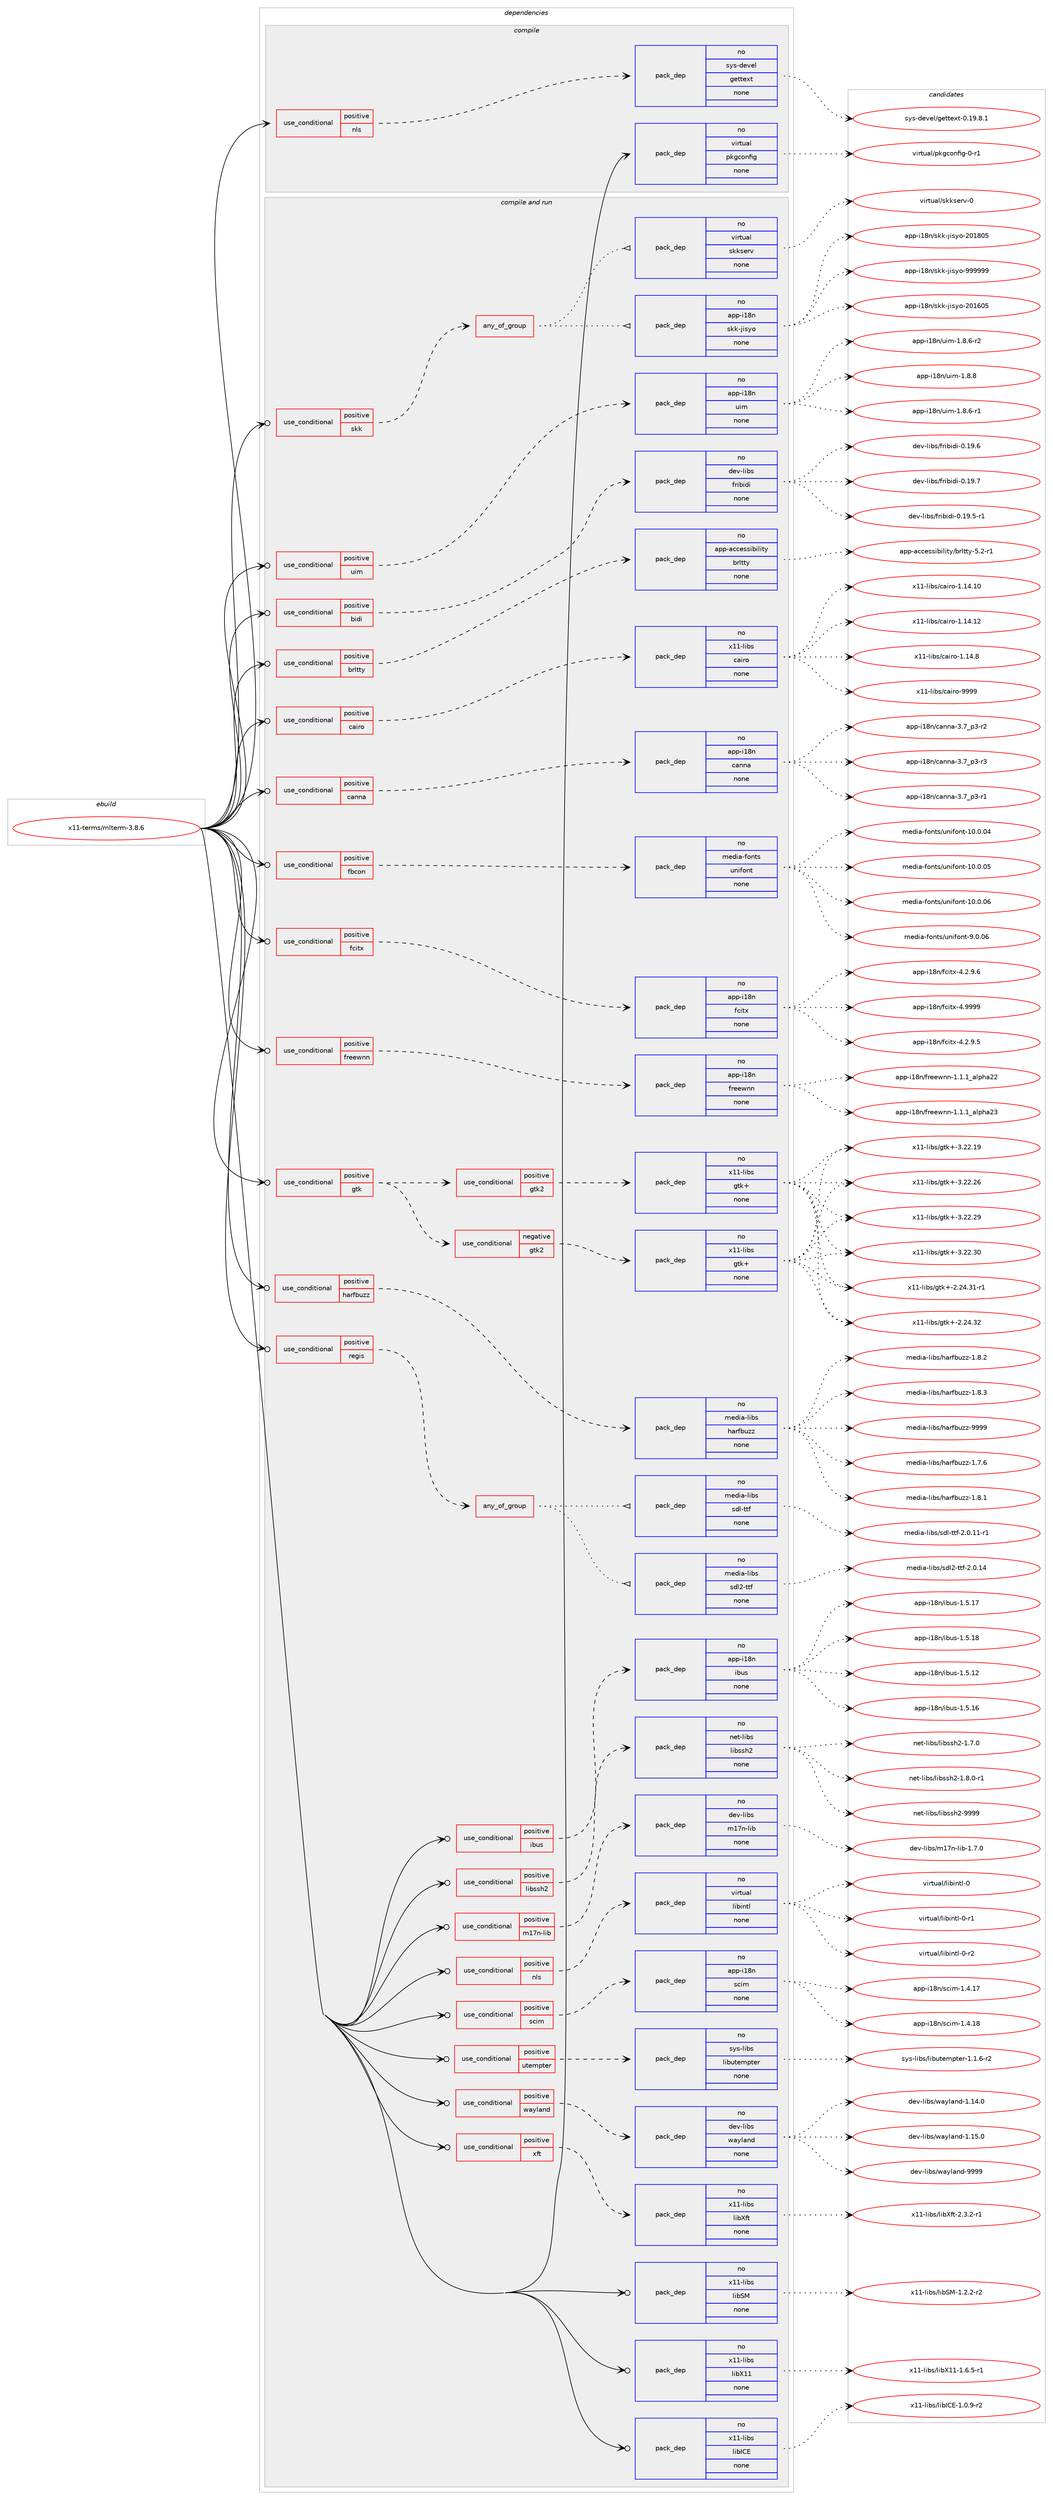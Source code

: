 digraph prolog {

# *************
# Graph options
# *************

newrank=true;
concentrate=true;
compound=true;
graph [rankdir=LR,fontname=Helvetica,fontsize=10,ranksep=1.5];#, ranksep=2.5, nodesep=0.2];
edge  [arrowhead=vee];
node  [fontname=Helvetica,fontsize=10];

# **********
# The ebuild
# **********

subgraph cluster_leftcol {
color=gray;
rank=same;
label=<<i>ebuild</i>>;
id [label="x11-terms/mlterm-3.8.6", color=red, width=4, href="../x11-terms/mlterm-3.8.6.svg"];
}

# ****************
# The dependencies
# ****************

subgraph cluster_midcol {
color=gray;
label=<<i>dependencies</i>>;
subgraph cluster_compile {
fillcolor="#eeeeee";
style=filled;
label=<<i>compile</i>>;
subgraph cond1542 {
dependency8072 [label=<<TABLE BORDER="0" CELLBORDER="1" CELLSPACING="0" CELLPADDING="4"><TR><TD ROWSPAN="3" CELLPADDING="10">use_conditional</TD></TR><TR><TD>positive</TD></TR><TR><TD>nls</TD></TR></TABLE>>, shape=none, color=red];
subgraph pack6287 {
dependency8073 [label=<<TABLE BORDER="0" CELLBORDER="1" CELLSPACING="0" CELLPADDING="4" WIDTH="220"><TR><TD ROWSPAN="6" CELLPADDING="30">pack_dep</TD></TR><TR><TD WIDTH="110">no</TD></TR><TR><TD>sys-devel</TD></TR><TR><TD>gettext</TD></TR><TR><TD>none</TD></TR><TR><TD></TD></TR></TABLE>>, shape=none, color=blue];
}
dependency8072:e -> dependency8073:w [weight=20,style="dashed",arrowhead="vee"];
}
id:e -> dependency8072:w [weight=20,style="solid",arrowhead="vee"];
subgraph pack6288 {
dependency8074 [label=<<TABLE BORDER="0" CELLBORDER="1" CELLSPACING="0" CELLPADDING="4" WIDTH="220"><TR><TD ROWSPAN="6" CELLPADDING="30">pack_dep</TD></TR><TR><TD WIDTH="110">no</TD></TR><TR><TD>virtual</TD></TR><TR><TD>pkgconfig</TD></TR><TR><TD>none</TD></TR><TR><TD></TD></TR></TABLE>>, shape=none, color=blue];
}
id:e -> dependency8074:w [weight=20,style="solid",arrowhead="vee"];
}
subgraph cluster_compileandrun {
fillcolor="#eeeeee";
style=filled;
label=<<i>compile and run</i>>;
subgraph cond1543 {
dependency8075 [label=<<TABLE BORDER="0" CELLBORDER="1" CELLSPACING="0" CELLPADDING="4"><TR><TD ROWSPAN="3" CELLPADDING="10">use_conditional</TD></TR><TR><TD>positive</TD></TR><TR><TD>bidi</TD></TR></TABLE>>, shape=none, color=red];
subgraph pack6289 {
dependency8076 [label=<<TABLE BORDER="0" CELLBORDER="1" CELLSPACING="0" CELLPADDING="4" WIDTH="220"><TR><TD ROWSPAN="6" CELLPADDING="30">pack_dep</TD></TR><TR><TD WIDTH="110">no</TD></TR><TR><TD>dev-libs</TD></TR><TR><TD>fribidi</TD></TR><TR><TD>none</TD></TR><TR><TD></TD></TR></TABLE>>, shape=none, color=blue];
}
dependency8075:e -> dependency8076:w [weight=20,style="dashed",arrowhead="vee"];
}
id:e -> dependency8075:w [weight=20,style="solid",arrowhead="odotvee"];
subgraph cond1544 {
dependency8077 [label=<<TABLE BORDER="0" CELLBORDER="1" CELLSPACING="0" CELLPADDING="4"><TR><TD ROWSPAN="3" CELLPADDING="10">use_conditional</TD></TR><TR><TD>positive</TD></TR><TR><TD>brltty</TD></TR></TABLE>>, shape=none, color=red];
subgraph pack6290 {
dependency8078 [label=<<TABLE BORDER="0" CELLBORDER="1" CELLSPACING="0" CELLPADDING="4" WIDTH="220"><TR><TD ROWSPAN="6" CELLPADDING="30">pack_dep</TD></TR><TR><TD WIDTH="110">no</TD></TR><TR><TD>app-accessibility</TD></TR><TR><TD>brltty</TD></TR><TR><TD>none</TD></TR><TR><TD></TD></TR></TABLE>>, shape=none, color=blue];
}
dependency8077:e -> dependency8078:w [weight=20,style="dashed",arrowhead="vee"];
}
id:e -> dependency8077:w [weight=20,style="solid",arrowhead="odotvee"];
subgraph cond1545 {
dependency8079 [label=<<TABLE BORDER="0" CELLBORDER="1" CELLSPACING="0" CELLPADDING="4"><TR><TD ROWSPAN="3" CELLPADDING="10">use_conditional</TD></TR><TR><TD>positive</TD></TR><TR><TD>cairo</TD></TR></TABLE>>, shape=none, color=red];
subgraph pack6291 {
dependency8080 [label=<<TABLE BORDER="0" CELLBORDER="1" CELLSPACING="0" CELLPADDING="4" WIDTH="220"><TR><TD ROWSPAN="6" CELLPADDING="30">pack_dep</TD></TR><TR><TD WIDTH="110">no</TD></TR><TR><TD>x11-libs</TD></TR><TR><TD>cairo</TD></TR><TR><TD>none</TD></TR><TR><TD></TD></TR></TABLE>>, shape=none, color=blue];
}
dependency8079:e -> dependency8080:w [weight=20,style="dashed",arrowhead="vee"];
}
id:e -> dependency8079:w [weight=20,style="solid",arrowhead="odotvee"];
subgraph cond1546 {
dependency8081 [label=<<TABLE BORDER="0" CELLBORDER="1" CELLSPACING="0" CELLPADDING="4"><TR><TD ROWSPAN="3" CELLPADDING="10">use_conditional</TD></TR><TR><TD>positive</TD></TR><TR><TD>canna</TD></TR></TABLE>>, shape=none, color=red];
subgraph pack6292 {
dependency8082 [label=<<TABLE BORDER="0" CELLBORDER="1" CELLSPACING="0" CELLPADDING="4" WIDTH="220"><TR><TD ROWSPAN="6" CELLPADDING="30">pack_dep</TD></TR><TR><TD WIDTH="110">no</TD></TR><TR><TD>app-i18n</TD></TR><TR><TD>canna</TD></TR><TR><TD>none</TD></TR><TR><TD></TD></TR></TABLE>>, shape=none, color=blue];
}
dependency8081:e -> dependency8082:w [weight=20,style="dashed",arrowhead="vee"];
}
id:e -> dependency8081:w [weight=20,style="solid",arrowhead="odotvee"];
subgraph cond1547 {
dependency8083 [label=<<TABLE BORDER="0" CELLBORDER="1" CELLSPACING="0" CELLPADDING="4"><TR><TD ROWSPAN="3" CELLPADDING="10">use_conditional</TD></TR><TR><TD>positive</TD></TR><TR><TD>fbcon</TD></TR></TABLE>>, shape=none, color=red];
subgraph pack6293 {
dependency8084 [label=<<TABLE BORDER="0" CELLBORDER="1" CELLSPACING="0" CELLPADDING="4" WIDTH="220"><TR><TD ROWSPAN="6" CELLPADDING="30">pack_dep</TD></TR><TR><TD WIDTH="110">no</TD></TR><TR><TD>media-fonts</TD></TR><TR><TD>unifont</TD></TR><TR><TD>none</TD></TR><TR><TD></TD></TR></TABLE>>, shape=none, color=blue];
}
dependency8083:e -> dependency8084:w [weight=20,style="dashed",arrowhead="vee"];
}
id:e -> dependency8083:w [weight=20,style="solid",arrowhead="odotvee"];
subgraph cond1548 {
dependency8085 [label=<<TABLE BORDER="0" CELLBORDER="1" CELLSPACING="0" CELLPADDING="4"><TR><TD ROWSPAN="3" CELLPADDING="10">use_conditional</TD></TR><TR><TD>positive</TD></TR><TR><TD>fcitx</TD></TR></TABLE>>, shape=none, color=red];
subgraph pack6294 {
dependency8086 [label=<<TABLE BORDER="0" CELLBORDER="1" CELLSPACING="0" CELLPADDING="4" WIDTH="220"><TR><TD ROWSPAN="6" CELLPADDING="30">pack_dep</TD></TR><TR><TD WIDTH="110">no</TD></TR><TR><TD>app-i18n</TD></TR><TR><TD>fcitx</TD></TR><TR><TD>none</TD></TR><TR><TD></TD></TR></TABLE>>, shape=none, color=blue];
}
dependency8085:e -> dependency8086:w [weight=20,style="dashed",arrowhead="vee"];
}
id:e -> dependency8085:w [weight=20,style="solid",arrowhead="odotvee"];
subgraph cond1549 {
dependency8087 [label=<<TABLE BORDER="0" CELLBORDER="1" CELLSPACING="0" CELLPADDING="4"><TR><TD ROWSPAN="3" CELLPADDING="10">use_conditional</TD></TR><TR><TD>positive</TD></TR><TR><TD>freewnn</TD></TR></TABLE>>, shape=none, color=red];
subgraph pack6295 {
dependency8088 [label=<<TABLE BORDER="0" CELLBORDER="1" CELLSPACING="0" CELLPADDING="4" WIDTH="220"><TR><TD ROWSPAN="6" CELLPADDING="30">pack_dep</TD></TR><TR><TD WIDTH="110">no</TD></TR><TR><TD>app-i18n</TD></TR><TR><TD>freewnn</TD></TR><TR><TD>none</TD></TR><TR><TD></TD></TR></TABLE>>, shape=none, color=blue];
}
dependency8087:e -> dependency8088:w [weight=20,style="dashed",arrowhead="vee"];
}
id:e -> dependency8087:w [weight=20,style="solid",arrowhead="odotvee"];
subgraph cond1550 {
dependency8089 [label=<<TABLE BORDER="0" CELLBORDER="1" CELLSPACING="0" CELLPADDING="4"><TR><TD ROWSPAN="3" CELLPADDING="10">use_conditional</TD></TR><TR><TD>positive</TD></TR><TR><TD>gtk</TD></TR></TABLE>>, shape=none, color=red];
subgraph cond1551 {
dependency8090 [label=<<TABLE BORDER="0" CELLBORDER="1" CELLSPACING="0" CELLPADDING="4"><TR><TD ROWSPAN="3" CELLPADDING="10">use_conditional</TD></TR><TR><TD>positive</TD></TR><TR><TD>gtk2</TD></TR></TABLE>>, shape=none, color=red];
subgraph pack6296 {
dependency8091 [label=<<TABLE BORDER="0" CELLBORDER="1" CELLSPACING="0" CELLPADDING="4" WIDTH="220"><TR><TD ROWSPAN="6" CELLPADDING="30">pack_dep</TD></TR><TR><TD WIDTH="110">no</TD></TR><TR><TD>x11-libs</TD></TR><TR><TD>gtk+</TD></TR><TR><TD>none</TD></TR><TR><TD></TD></TR></TABLE>>, shape=none, color=blue];
}
dependency8090:e -> dependency8091:w [weight=20,style="dashed",arrowhead="vee"];
}
dependency8089:e -> dependency8090:w [weight=20,style="dashed",arrowhead="vee"];
subgraph cond1552 {
dependency8092 [label=<<TABLE BORDER="0" CELLBORDER="1" CELLSPACING="0" CELLPADDING="4"><TR><TD ROWSPAN="3" CELLPADDING="10">use_conditional</TD></TR><TR><TD>negative</TD></TR><TR><TD>gtk2</TD></TR></TABLE>>, shape=none, color=red];
subgraph pack6297 {
dependency8093 [label=<<TABLE BORDER="0" CELLBORDER="1" CELLSPACING="0" CELLPADDING="4" WIDTH="220"><TR><TD ROWSPAN="6" CELLPADDING="30">pack_dep</TD></TR><TR><TD WIDTH="110">no</TD></TR><TR><TD>x11-libs</TD></TR><TR><TD>gtk+</TD></TR><TR><TD>none</TD></TR><TR><TD></TD></TR></TABLE>>, shape=none, color=blue];
}
dependency8092:e -> dependency8093:w [weight=20,style="dashed",arrowhead="vee"];
}
dependency8089:e -> dependency8092:w [weight=20,style="dashed",arrowhead="vee"];
}
id:e -> dependency8089:w [weight=20,style="solid",arrowhead="odotvee"];
subgraph cond1553 {
dependency8094 [label=<<TABLE BORDER="0" CELLBORDER="1" CELLSPACING="0" CELLPADDING="4"><TR><TD ROWSPAN="3" CELLPADDING="10">use_conditional</TD></TR><TR><TD>positive</TD></TR><TR><TD>harfbuzz</TD></TR></TABLE>>, shape=none, color=red];
subgraph pack6298 {
dependency8095 [label=<<TABLE BORDER="0" CELLBORDER="1" CELLSPACING="0" CELLPADDING="4" WIDTH="220"><TR><TD ROWSPAN="6" CELLPADDING="30">pack_dep</TD></TR><TR><TD WIDTH="110">no</TD></TR><TR><TD>media-libs</TD></TR><TR><TD>harfbuzz</TD></TR><TR><TD>none</TD></TR><TR><TD></TD></TR></TABLE>>, shape=none, color=blue];
}
dependency8094:e -> dependency8095:w [weight=20,style="dashed",arrowhead="vee"];
}
id:e -> dependency8094:w [weight=20,style="solid",arrowhead="odotvee"];
subgraph cond1554 {
dependency8096 [label=<<TABLE BORDER="0" CELLBORDER="1" CELLSPACING="0" CELLPADDING="4"><TR><TD ROWSPAN="3" CELLPADDING="10">use_conditional</TD></TR><TR><TD>positive</TD></TR><TR><TD>ibus</TD></TR></TABLE>>, shape=none, color=red];
subgraph pack6299 {
dependency8097 [label=<<TABLE BORDER="0" CELLBORDER="1" CELLSPACING="0" CELLPADDING="4" WIDTH="220"><TR><TD ROWSPAN="6" CELLPADDING="30">pack_dep</TD></TR><TR><TD WIDTH="110">no</TD></TR><TR><TD>app-i18n</TD></TR><TR><TD>ibus</TD></TR><TR><TD>none</TD></TR><TR><TD></TD></TR></TABLE>>, shape=none, color=blue];
}
dependency8096:e -> dependency8097:w [weight=20,style="dashed",arrowhead="vee"];
}
id:e -> dependency8096:w [weight=20,style="solid",arrowhead="odotvee"];
subgraph cond1555 {
dependency8098 [label=<<TABLE BORDER="0" CELLBORDER="1" CELLSPACING="0" CELLPADDING="4"><TR><TD ROWSPAN="3" CELLPADDING="10">use_conditional</TD></TR><TR><TD>positive</TD></TR><TR><TD>libssh2</TD></TR></TABLE>>, shape=none, color=red];
subgraph pack6300 {
dependency8099 [label=<<TABLE BORDER="0" CELLBORDER="1" CELLSPACING="0" CELLPADDING="4" WIDTH="220"><TR><TD ROWSPAN="6" CELLPADDING="30">pack_dep</TD></TR><TR><TD WIDTH="110">no</TD></TR><TR><TD>net-libs</TD></TR><TR><TD>libssh2</TD></TR><TR><TD>none</TD></TR><TR><TD></TD></TR></TABLE>>, shape=none, color=blue];
}
dependency8098:e -> dependency8099:w [weight=20,style="dashed",arrowhead="vee"];
}
id:e -> dependency8098:w [weight=20,style="solid",arrowhead="odotvee"];
subgraph cond1556 {
dependency8100 [label=<<TABLE BORDER="0" CELLBORDER="1" CELLSPACING="0" CELLPADDING="4"><TR><TD ROWSPAN="3" CELLPADDING="10">use_conditional</TD></TR><TR><TD>positive</TD></TR><TR><TD>m17n-lib</TD></TR></TABLE>>, shape=none, color=red];
subgraph pack6301 {
dependency8101 [label=<<TABLE BORDER="0" CELLBORDER="1" CELLSPACING="0" CELLPADDING="4" WIDTH="220"><TR><TD ROWSPAN="6" CELLPADDING="30">pack_dep</TD></TR><TR><TD WIDTH="110">no</TD></TR><TR><TD>dev-libs</TD></TR><TR><TD>m17n-lib</TD></TR><TR><TD>none</TD></TR><TR><TD></TD></TR></TABLE>>, shape=none, color=blue];
}
dependency8100:e -> dependency8101:w [weight=20,style="dashed",arrowhead="vee"];
}
id:e -> dependency8100:w [weight=20,style="solid",arrowhead="odotvee"];
subgraph cond1557 {
dependency8102 [label=<<TABLE BORDER="0" CELLBORDER="1" CELLSPACING="0" CELLPADDING="4"><TR><TD ROWSPAN="3" CELLPADDING="10">use_conditional</TD></TR><TR><TD>positive</TD></TR><TR><TD>nls</TD></TR></TABLE>>, shape=none, color=red];
subgraph pack6302 {
dependency8103 [label=<<TABLE BORDER="0" CELLBORDER="1" CELLSPACING="0" CELLPADDING="4" WIDTH="220"><TR><TD ROWSPAN="6" CELLPADDING="30">pack_dep</TD></TR><TR><TD WIDTH="110">no</TD></TR><TR><TD>virtual</TD></TR><TR><TD>libintl</TD></TR><TR><TD>none</TD></TR><TR><TD></TD></TR></TABLE>>, shape=none, color=blue];
}
dependency8102:e -> dependency8103:w [weight=20,style="dashed",arrowhead="vee"];
}
id:e -> dependency8102:w [weight=20,style="solid",arrowhead="odotvee"];
subgraph cond1558 {
dependency8104 [label=<<TABLE BORDER="0" CELLBORDER="1" CELLSPACING="0" CELLPADDING="4"><TR><TD ROWSPAN="3" CELLPADDING="10">use_conditional</TD></TR><TR><TD>positive</TD></TR><TR><TD>regis</TD></TR></TABLE>>, shape=none, color=red];
subgraph any231 {
dependency8105 [label=<<TABLE BORDER="0" CELLBORDER="1" CELLSPACING="0" CELLPADDING="4"><TR><TD CELLPADDING="10">any_of_group</TD></TR></TABLE>>, shape=none, color=red];subgraph pack6303 {
dependency8106 [label=<<TABLE BORDER="0" CELLBORDER="1" CELLSPACING="0" CELLPADDING="4" WIDTH="220"><TR><TD ROWSPAN="6" CELLPADDING="30">pack_dep</TD></TR><TR><TD WIDTH="110">no</TD></TR><TR><TD>media-libs</TD></TR><TR><TD>sdl-ttf</TD></TR><TR><TD>none</TD></TR><TR><TD></TD></TR></TABLE>>, shape=none, color=blue];
}
dependency8105:e -> dependency8106:w [weight=20,style="dotted",arrowhead="oinv"];
subgraph pack6304 {
dependency8107 [label=<<TABLE BORDER="0" CELLBORDER="1" CELLSPACING="0" CELLPADDING="4" WIDTH="220"><TR><TD ROWSPAN="6" CELLPADDING="30">pack_dep</TD></TR><TR><TD WIDTH="110">no</TD></TR><TR><TD>media-libs</TD></TR><TR><TD>sdl2-ttf</TD></TR><TR><TD>none</TD></TR><TR><TD></TD></TR></TABLE>>, shape=none, color=blue];
}
dependency8105:e -> dependency8107:w [weight=20,style="dotted",arrowhead="oinv"];
}
dependency8104:e -> dependency8105:w [weight=20,style="dashed",arrowhead="vee"];
}
id:e -> dependency8104:w [weight=20,style="solid",arrowhead="odotvee"];
subgraph cond1559 {
dependency8108 [label=<<TABLE BORDER="0" CELLBORDER="1" CELLSPACING="0" CELLPADDING="4"><TR><TD ROWSPAN="3" CELLPADDING="10">use_conditional</TD></TR><TR><TD>positive</TD></TR><TR><TD>scim</TD></TR></TABLE>>, shape=none, color=red];
subgraph pack6305 {
dependency8109 [label=<<TABLE BORDER="0" CELLBORDER="1" CELLSPACING="0" CELLPADDING="4" WIDTH="220"><TR><TD ROWSPAN="6" CELLPADDING="30">pack_dep</TD></TR><TR><TD WIDTH="110">no</TD></TR><TR><TD>app-i18n</TD></TR><TR><TD>scim</TD></TR><TR><TD>none</TD></TR><TR><TD></TD></TR></TABLE>>, shape=none, color=blue];
}
dependency8108:e -> dependency8109:w [weight=20,style="dashed",arrowhead="vee"];
}
id:e -> dependency8108:w [weight=20,style="solid",arrowhead="odotvee"];
subgraph cond1560 {
dependency8110 [label=<<TABLE BORDER="0" CELLBORDER="1" CELLSPACING="0" CELLPADDING="4"><TR><TD ROWSPAN="3" CELLPADDING="10">use_conditional</TD></TR><TR><TD>positive</TD></TR><TR><TD>skk</TD></TR></TABLE>>, shape=none, color=red];
subgraph any232 {
dependency8111 [label=<<TABLE BORDER="0" CELLBORDER="1" CELLSPACING="0" CELLPADDING="4"><TR><TD CELLPADDING="10">any_of_group</TD></TR></TABLE>>, shape=none, color=red];subgraph pack6306 {
dependency8112 [label=<<TABLE BORDER="0" CELLBORDER="1" CELLSPACING="0" CELLPADDING="4" WIDTH="220"><TR><TD ROWSPAN="6" CELLPADDING="30">pack_dep</TD></TR><TR><TD WIDTH="110">no</TD></TR><TR><TD>virtual</TD></TR><TR><TD>skkserv</TD></TR><TR><TD>none</TD></TR><TR><TD></TD></TR></TABLE>>, shape=none, color=blue];
}
dependency8111:e -> dependency8112:w [weight=20,style="dotted",arrowhead="oinv"];
subgraph pack6307 {
dependency8113 [label=<<TABLE BORDER="0" CELLBORDER="1" CELLSPACING="0" CELLPADDING="4" WIDTH="220"><TR><TD ROWSPAN="6" CELLPADDING="30">pack_dep</TD></TR><TR><TD WIDTH="110">no</TD></TR><TR><TD>app-i18n</TD></TR><TR><TD>skk-jisyo</TD></TR><TR><TD>none</TD></TR><TR><TD></TD></TR></TABLE>>, shape=none, color=blue];
}
dependency8111:e -> dependency8113:w [weight=20,style="dotted",arrowhead="oinv"];
}
dependency8110:e -> dependency8111:w [weight=20,style="dashed",arrowhead="vee"];
}
id:e -> dependency8110:w [weight=20,style="solid",arrowhead="odotvee"];
subgraph cond1561 {
dependency8114 [label=<<TABLE BORDER="0" CELLBORDER="1" CELLSPACING="0" CELLPADDING="4"><TR><TD ROWSPAN="3" CELLPADDING="10">use_conditional</TD></TR><TR><TD>positive</TD></TR><TR><TD>uim</TD></TR></TABLE>>, shape=none, color=red];
subgraph pack6308 {
dependency8115 [label=<<TABLE BORDER="0" CELLBORDER="1" CELLSPACING="0" CELLPADDING="4" WIDTH="220"><TR><TD ROWSPAN="6" CELLPADDING="30">pack_dep</TD></TR><TR><TD WIDTH="110">no</TD></TR><TR><TD>app-i18n</TD></TR><TR><TD>uim</TD></TR><TR><TD>none</TD></TR><TR><TD></TD></TR></TABLE>>, shape=none, color=blue];
}
dependency8114:e -> dependency8115:w [weight=20,style="dashed",arrowhead="vee"];
}
id:e -> dependency8114:w [weight=20,style="solid",arrowhead="odotvee"];
subgraph cond1562 {
dependency8116 [label=<<TABLE BORDER="0" CELLBORDER="1" CELLSPACING="0" CELLPADDING="4"><TR><TD ROWSPAN="3" CELLPADDING="10">use_conditional</TD></TR><TR><TD>positive</TD></TR><TR><TD>utempter</TD></TR></TABLE>>, shape=none, color=red];
subgraph pack6309 {
dependency8117 [label=<<TABLE BORDER="0" CELLBORDER="1" CELLSPACING="0" CELLPADDING="4" WIDTH="220"><TR><TD ROWSPAN="6" CELLPADDING="30">pack_dep</TD></TR><TR><TD WIDTH="110">no</TD></TR><TR><TD>sys-libs</TD></TR><TR><TD>libutempter</TD></TR><TR><TD>none</TD></TR><TR><TD></TD></TR></TABLE>>, shape=none, color=blue];
}
dependency8116:e -> dependency8117:w [weight=20,style="dashed",arrowhead="vee"];
}
id:e -> dependency8116:w [weight=20,style="solid",arrowhead="odotvee"];
subgraph cond1563 {
dependency8118 [label=<<TABLE BORDER="0" CELLBORDER="1" CELLSPACING="0" CELLPADDING="4"><TR><TD ROWSPAN="3" CELLPADDING="10">use_conditional</TD></TR><TR><TD>positive</TD></TR><TR><TD>wayland</TD></TR></TABLE>>, shape=none, color=red];
subgraph pack6310 {
dependency8119 [label=<<TABLE BORDER="0" CELLBORDER="1" CELLSPACING="0" CELLPADDING="4" WIDTH="220"><TR><TD ROWSPAN="6" CELLPADDING="30">pack_dep</TD></TR><TR><TD WIDTH="110">no</TD></TR><TR><TD>dev-libs</TD></TR><TR><TD>wayland</TD></TR><TR><TD>none</TD></TR><TR><TD></TD></TR></TABLE>>, shape=none, color=blue];
}
dependency8118:e -> dependency8119:w [weight=20,style="dashed",arrowhead="vee"];
}
id:e -> dependency8118:w [weight=20,style="solid",arrowhead="odotvee"];
subgraph cond1564 {
dependency8120 [label=<<TABLE BORDER="0" CELLBORDER="1" CELLSPACING="0" CELLPADDING="4"><TR><TD ROWSPAN="3" CELLPADDING="10">use_conditional</TD></TR><TR><TD>positive</TD></TR><TR><TD>xft</TD></TR></TABLE>>, shape=none, color=red];
subgraph pack6311 {
dependency8121 [label=<<TABLE BORDER="0" CELLBORDER="1" CELLSPACING="0" CELLPADDING="4" WIDTH="220"><TR><TD ROWSPAN="6" CELLPADDING="30">pack_dep</TD></TR><TR><TD WIDTH="110">no</TD></TR><TR><TD>x11-libs</TD></TR><TR><TD>libXft</TD></TR><TR><TD>none</TD></TR><TR><TD></TD></TR></TABLE>>, shape=none, color=blue];
}
dependency8120:e -> dependency8121:w [weight=20,style="dashed",arrowhead="vee"];
}
id:e -> dependency8120:w [weight=20,style="solid",arrowhead="odotvee"];
subgraph pack6312 {
dependency8122 [label=<<TABLE BORDER="0" CELLBORDER="1" CELLSPACING="0" CELLPADDING="4" WIDTH="220"><TR><TD ROWSPAN="6" CELLPADDING="30">pack_dep</TD></TR><TR><TD WIDTH="110">no</TD></TR><TR><TD>x11-libs</TD></TR><TR><TD>libICE</TD></TR><TR><TD>none</TD></TR><TR><TD></TD></TR></TABLE>>, shape=none, color=blue];
}
id:e -> dependency8122:w [weight=20,style="solid",arrowhead="odotvee"];
subgraph pack6313 {
dependency8123 [label=<<TABLE BORDER="0" CELLBORDER="1" CELLSPACING="0" CELLPADDING="4" WIDTH="220"><TR><TD ROWSPAN="6" CELLPADDING="30">pack_dep</TD></TR><TR><TD WIDTH="110">no</TD></TR><TR><TD>x11-libs</TD></TR><TR><TD>libSM</TD></TR><TR><TD>none</TD></TR><TR><TD></TD></TR></TABLE>>, shape=none, color=blue];
}
id:e -> dependency8123:w [weight=20,style="solid",arrowhead="odotvee"];
subgraph pack6314 {
dependency8124 [label=<<TABLE BORDER="0" CELLBORDER="1" CELLSPACING="0" CELLPADDING="4" WIDTH="220"><TR><TD ROWSPAN="6" CELLPADDING="30">pack_dep</TD></TR><TR><TD WIDTH="110">no</TD></TR><TR><TD>x11-libs</TD></TR><TR><TD>libX11</TD></TR><TR><TD>none</TD></TR><TR><TD></TD></TR></TABLE>>, shape=none, color=blue];
}
id:e -> dependency8124:w [weight=20,style="solid",arrowhead="odotvee"];
}
subgraph cluster_run {
fillcolor="#eeeeee";
style=filled;
label=<<i>run</i>>;
}
}

# **************
# The candidates
# **************

subgraph cluster_choices {
rank=same;
color=gray;
label=<<i>candidates</i>>;

subgraph choice6287 {
color=black;
nodesep=1;
choice1151211154510010111810110847103101116116101120116454846495746564649 [label="sys-devel/gettext-0.19.8.1", color=red, width=4,href="../sys-devel/gettext-0.19.8.1.svg"];
dependency8073:e -> choice1151211154510010111810110847103101116116101120116454846495746564649:w [style=dotted,weight="100"];
}
subgraph choice6288 {
color=black;
nodesep=1;
choice11810511411611797108471121071039911111010210510345484511449 [label="virtual/pkgconfig-0-r1", color=red, width=4,href="../virtual/pkgconfig-0-r1.svg"];
dependency8074:e -> choice11810511411611797108471121071039911111010210510345484511449:w [style=dotted,weight="100"];
}
subgraph choice6289 {
color=black;
nodesep=1;
choice10010111845108105981154710211410598105100105454846495746534511449 [label="dev-libs/fribidi-0.19.5-r1", color=red, width=4,href="../dev-libs/fribidi-0.19.5-r1.svg"];
choice1001011184510810598115471021141059810510010545484649574654 [label="dev-libs/fribidi-0.19.6", color=red, width=4,href="../dev-libs/fribidi-0.19.6.svg"];
choice1001011184510810598115471021141059810510010545484649574655 [label="dev-libs/fribidi-0.19.7", color=red, width=4,href="../dev-libs/fribidi-0.19.7.svg"];
dependency8076:e -> choice10010111845108105981154710211410598105100105454846495746534511449:w [style=dotted,weight="100"];
dependency8076:e -> choice1001011184510810598115471021141059810510010545484649574654:w [style=dotted,weight="100"];
dependency8076:e -> choice1001011184510810598115471021141059810510010545484649574655:w [style=dotted,weight="100"];
}
subgraph choice6290 {
color=black;
nodesep=1;
choice9711211245979999101115115105981051081051161214798114108116116121455346504511449 [label="app-accessibility/brltty-5.2-r1", color=red, width=4,href="../app-accessibility/brltty-5.2-r1.svg"];
dependency8078:e -> choice9711211245979999101115115105981051081051161214798114108116116121455346504511449:w [style=dotted,weight="100"];
}
subgraph choice6291 {
color=black;
nodesep=1;
choice120494945108105981154799971051141114549464952464948 [label="x11-libs/cairo-1.14.10", color=red, width=4,href="../x11-libs/cairo-1.14.10.svg"];
choice120494945108105981154799971051141114549464952464950 [label="x11-libs/cairo-1.14.12", color=red, width=4,href="../x11-libs/cairo-1.14.12.svg"];
choice1204949451081059811547999710511411145494649524656 [label="x11-libs/cairo-1.14.8", color=red, width=4,href="../x11-libs/cairo-1.14.8.svg"];
choice120494945108105981154799971051141114557575757 [label="x11-libs/cairo-9999", color=red, width=4,href="../x11-libs/cairo-9999.svg"];
dependency8080:e -> choice120494945108105981154799971051141114549464952464948:w [style=dotted,weight="100"];
dependency8080:e -> choice120494945108105981154799971051141114549464952464950:w [style=dotted,weight="100"];
dependency8080:e -> choice1204949451081059811547999710511411145494649524656:w [style=dotted,weight="100"];
dependency8080:e -> choice120494945108105981154799971051141114557575757:w [style=dotted,weight="100"];
}
subgraph choice6292 {
color=black;
nodesep=1;
choice97112112451054956110479997110110974551465595112514511449 [label="app-i18n/canna-3.7_p3-r1", color=red, width=4,href="../app-i18n/canna-3.7_p3-r1.svg"];
choice97112112451054956110479997110110974551465595112514511450 [label="app-i18n/canna-3.7_p3-r2", color=red, width=4,href="../app-i18n/canna-3.7_p3-r2.svg"];
choice97112112451054956110479997110110974551465595112514511451 [label="app-i18n/canna-3.7_p3-r3", color=red, width=4,href="../app-i18n/canna-3.7_p3-r3.svg"];
dependency8082:e -> choice97112112451054956110479997110110974551465595112514511449:w [style=dotted,weight="100"];
dependency8082:e -> choice97112112451054956110479997110110974551465595112514511450:w [style=dotted,weight="100"];
dependency8082:e -> choice97112112451054956110479997110110974551465595112514511451:w [style=dotted,weight="100"];
}
subgraph choice6293 {
color=black;
nodesep=1;
choice1091011001059745102111110116115471171101051021111101164549484648464852 [label="media-fonts/unifont-10.0.04", color=red, width=4,href="../media-fonts/unifont-10.0.04.svg"];
choice1091011001059745102111110116115471171101051021111101164549484648464853 [label="media-fonts/unifont-10.0.05", color=red, width=4,href="../media-fonts/unifont-10.0.05.svg"];
choice1091011001059745102111110116115471171101051021111101164549484648464854 [label="media-fonts/unifont-10.0.06", color=red, width=4,href="../media-fonts/unifont-10.0.06.svg"];
choice10910110010597451021111101161154711711010510211111011645574648464854 [label="media-fonts/unifont-9.0.06", color=red, width=4,href="../media-fonts/unifont-9.0.06.svg"];
dependency8084:e -> choice1091011001059745102111110116115471171101051021111101164549484648464852:w [style=dotted,weight="100"];
dependency8084:e -> choice1091011001059745102111110116115471171101051021111101164549484648464853:w [style=dotted,weight="100"];
dependency8084:e -> choice1091011001059745102111110116115471171101051021111101164549484648464854:w [style=dotted,weight="100"];
dependency8084:e -> choice10910110010597451021111101161154711711010510211111011645574648464854:w [style=dotted,weight="100"];
}
subgraph choice6294 {
color=black;
nodesep=1;
choice9711211245105495611047102991051161204552465046574653 [label="app-i18n/fcitx-4.2.9.5", color=red, width=4,href="../app-i18n/fcitx-4.2.9.5.svg"];
choice9711211245105495611047102991051161204552465046574654 [label="app-i18n/fcitx-4.2.9.6", color=red, width=4,href="../app-i18n/fcitx-4.2.9.6.svg"];
choice97112112451054956110471029910511612045524657575757 [label="app-i18n/fcitx-4.9999", color=red, width=4,href="../app-i18n/fcitx-4.9999.svg"];
dependency8086:e -> choice9711211245105495611047102991051161204552465046574653:w [style=dotted,weight="100"];
dependency8086:e -> choice9711211245105495611047102991051161204552465046574654:w [style=dotted,weight="100"];
dependency8086:e -> choice97112112451054956110471029910511612045524657575757:w [style=dotted,weight="100"];
}
subgraph choice6295 {
color=black;
nodesep=1;
choice97112112451054956110471021141011011191101104549464946499597108112104975050 [label="app-i18n/freewnn-1.1.1_alpha22", color=red, width=4,href="../app-i18n/freewnn-1.1.1_alpha22.svg"];
choice97112112451054956110471021141011011191101104549464946499597108112104975051 [label="app-i18n/freewnn-1.1.1_alpha23", color=red, width=4,href="../app-i18n/freewnn-1.1.1_alpha23.svg"];
dependency8088:e -> choice97112112451054956110471021141011011191101104549464946499597108112104975050:w [style=dotted,weight="100"];
dependency8088:e -> choice97112112451054956110471021141011011191101104549464946499597108112104975051:w [style=dotted,weight="100"];
}
subgraph choice6296 {
color=black;
nodesep=1;
choice12049494510810598115471031161074345504650524651494511449 [label="x11-libs/gtk+-2.24.31-r1", color=red, width=4,href="../x11-libs/gtk+-2.24.31-r1.svg"];
choice1204949451081059811547103116107434550465052465150 [label="x11-libs/gtk+-2.24.32", color=red, width=4,href="../x11-libs/gtk+-2.24.32.svg"];
choice1204949451081059811547103116107434551465050464957 [label="x11-libs/gtk+-3.22.19", color=red, width=4,href="../x11-libs/gtk+-3.22.19.svg"];
choice1204949451081059811547103116107434551465050465054 [label="x11-libs/gtk+-3.22.26", color=red, width=4,href="../x11-libs/gtk+-3.22.26.svg"];
choice1204949451081059811547103116107434551465050465057 [label="x11-libs/gtk+-3.22.29", color=red, width=4,href="../x11-libs/gtk+-3.22.29.svg"];
choice1204949451081059811547103116107434551465050465148 [label="x11-libs/gtk+-3.22.30", color=red, width=4,href="../x11-libs/gtk+-3.22.30.svg"];
dependency8091:e -> choice12049494510810598115471031161074345504650524651494511449:w [style=dotted,weight="100"];
dependency8091:e -> choice1204949451081059811547103116107434550465052465150:w [style=dotted,weight="100"];
dependency8091:e -> choice1204949451081059811547103116107434551465050464957:w [style=dotted,weight="100"];
dependency8091:e -> choice1204949451081059811547103116107434551465050465054:w [style=dotted,weight="100"];
dependency8091:e -> choice1204949451081059811547103116107434551465050465057:w [style=dotted,weight="100"];
dependency8091:e -> choice1204949451081059811547103116107434551465050465148:w [style=dotted,weight="100"];
}
subgraph choice6297 {
color=black;
nodesep=1;
choice12049494510810598115471031161074345504650524651494511449 [label="x11-libs/gtk+-2.24.31-r1", color=red, width=4,href="../x11-libs/gtk+-2.24.31-r1.svg"];
choice1204949451081059811547103116107434550465052465150 [label="x11-libs/gtk+-2.24.32", color=red, width=4,href="../x11-libs/gtk+-2.24.32.svg"];
choice1204949451081059811547103116107434551465050464957 [label="x11-libs/gtk+-3.22.19", color=red, width=4,href="../x11-libs/gtk+-3.22.19.svg"];
choice1204949451081059811547103116107434551465050465054 [label="x11-libs/gtk+-3.22.26", color=red, width=4,href="../x11-libs/gtk+-3.22.26.svg"];
choice1204949451081059811547103116107434551465050465057 [label="x11-libs/gtk+-3.22.29", color=red, width=4,href="../x11-libs/gtk+-3.22.29.svg"];
choice1204949451081059811547103116107434551465050465148 [label="x11-libs/gtk+-3.22.30", color=red, width=4,href="../x11-libs/gtk+-3.22.30.svg"];
dependency8093:e -> choice12049494510810598115471031161074345504650524651494511449:w [style=dotted,weight="100"];
dependency8093:e -> choice1204949451081059811547103116107434550465052465150:w [style=dotted,weight="100"];
dependency8093:e -> choice1204949451081059811547103116107434551465050464957:w [style=dotted,weight="100"];
dependency8093:e -> choice1204949451081059811547103116107434551465050465054:w [style=dotted,weight="100"];
dependency8093:e -> choice1204949451081059811547103116107434551465050465057:w [style=dotted,weight="100"];
dependency8093:e -> choice1204949451081059811547103116107434551465050465148:w [style=dotted,weight="100"];
}
subgraph choice6298 {
color=black;
nodesep=1;
choice109101100105974510810598115471049711410298117122122454946554654 [label="media-libs/harfbuzz-1.7.6", color=red, width=4,href="../media-libs/harfbuzz-1.7.6.svg"];
choice109101100105974510810598115471049711410298117122122454946564649 [label="media-libs/harfbuzz-1.8.1", color=red, width=4,href="../media-libs/harfbuzz-1.8.1.svg"];
choice109101100105974510810598115471049711410298117122122454946564650 [label="media-libs/harfbuzz-1.8.2", color=red, width=4,href="../media-libs/harfbuzz-1.8.2.svg"];
choice109101100105974510810598115471049711410298117122122454946564651 [label="media-libs/harfbuzz-1.8.3", color=red, width=4,href="../media-libs/harfbuzz-1.8.3.svg"];
choice1091011001059745108105981154710497114102981171221224557575757 [label="media-libs/harfbuzz-9999", color=red, width=4,href="../media-libs/harfbuzz-9999.svg"];
dependency8095:e -> choice109101100105974510810598115471049711410298117122122454946554654:w [style=dotted,weight="100"];
dependency8095:e -> choice109101100105974510810598115471049711410298117122122454946564649:w [style=dotted,weight="100"];
dependency8095:e -> choice109101100105974510810598115471049711410298117122122454946564650:w [style=dotted,weight="100"];
dependency8095:e -> choice109101100105974510810598115471049711410298117122122454946564651:w [style=dotted,weight="100"];
dependency8095:e -> choice1091011001059745108105981154710497114102981171221224557575757:w [style=dotted,weight="100"];
}
subgraph choice6299 {
color=black;
nodesep=1;
choice97112112451054956110471059811711545494653464950 [label="app-i18n/ibus-1.5.12", color=red, width=4,href="../app-i18n/ibus-1.5.12.svg"];
choice97112112451054956110471059811711545494653464954 [label="app-i18n/ibus-1.5.16", color=red, width=4,href="../app-i18n/ibus-1.5.16.svg"];
choice97112112451054956110471059811711545494653464955 [label="app-i18n/ibus-1.5.17", color=red, width=4,href="../app-i18n/ibus-1.5.17.svg"];
choice97112112451054956110471059811711545494653464956 [label="app-i18n/ibus-1.5.18", color=red, width=4,href="../app-i18n/ibus-1.5.18.svg"];
dependency8097:e -> choice97112112451054956110471059811711545494653464950:w [style=dotted,weight="100"];
dependency8097:e -> choice97112112451054956110471059811711545494653464954:w [style=dotted,weight="100"];
dependency8097:e -> choice97112112451054956110471059811711545494653464955:w [style=dotted,weight="100"];
dependency8097:e -> choice97112112451054956110471059811711545494653464956:w [style=dotted,weight="100"];
}
subgraph choice6300 {
color=black;
nodesep=1;
choice1101011164510810598115471081059811511510450454946554648 [label="net-libs/libssh2-1.7.0", color=red, width=4,href="../net-libs/libssh2-1.7.0.svg"];
choice11010111645108105981154710810598115115104504549465646484511449 [label="net-libs/libssh2-1.8.0-r1", color=red, width=4,href="../net-libs/libssh2-1.8.0-r1.svg"];
choice11010111645108105981154710810598115115104504557575757 [label="net-libs/libssh2-9999", color=red, width=4,href="../net-libs/libssh2-9999.svg"];
dependency8099:e -> choice1101011164510810598115471081059811511510450454946554648:w [style=dotted,weight="100"];
dependency8099:e -> choice11010111645108105981154710810598115115104504549465646484511449:w [style=dotted,weight="100"];
dependency8099:e -> choice11010111645108105981154710810598115115104504557575757:w [style=dotted,weight="100"];
}
subgraph choice6301 {
color=black;
nodesep=1;
choice10010111845108105981154710949551104510810598454946554648 [label="dev-libs/m17n-lib-1.7.0", color=red, width=4,href="../dev-libs/m17n-lib-1.7.0.svg"];
dependency8101:e -> choice10010111845108105981154710949551104510810598454946554648:w [style=dotted,weight="100"];
}
subgraph choice6302 {
color=black;
nodesep=1;
choice1181051141161179710847108105981051101161084548 [label="virtual/libintl-0", color=red, width=4,href="../virtual/libintl-0.svg"];
choice11810511411611797108471081059810511011610845484511449 [label="virtual/libintl-0-r1", color=red, width=4,href="../virtual/libintl-0-r1.svg"];
choice11810511411611797108471081059810511011610845484511450 [label="virtual/libintl-0-r2", color=red, width=4,href="../virtual/libintl-0-r2.svg"];
dependency8103:e -> choice1181051141161179710847108105981051101161084548:w [style=dotted,weight="100"];
dependency8103:e -> choice11810511411611797108471081059810511011610845484511449:w [style=dotted,weight="100"];
dependency8103:e -> choice11810511411611797108471081059810511011610845484511450:w [style=dotted,weight="100"];
}
subgraph choice6303 {
color=black;
nodesep=1;
choice1091011001059745108105981154711510010845116116102455046484649494511449 [label="media-libs/sdl-ttf-2.0.11-r1", color=red, width=4,href="../media-libs/sdl-ttf-2.0.11-r1.svg"];
dependency8106:e -> choice1091011001059745108105981154711510010845116116102455046484649494511449:w [style=dotted,weight="100"];
}
subgraph choice6304 {
color=black;
nodesep=1;
choice10910110010597451081059811547115100108504511611610245504648464952 [label="media-libs/sdl2-ttf-2.0.14", color=red, width=4,href="../media-libs/sdl2-ttf-2.0.14.svg"];
dependency8107:e -> choice10910110010597451081059811547115100108504511611610245504648464952:w [style=dotted,weight="100"];
}
subgraph choice6305 {
color=black;
nodesep=1;
choice97112112451054956110471159910510945494652464955 [label="app-i18n/scim-1.4.17", color=red, width=4,href="../app-i18n/scim-1.4.17.svg"];
choice97112112451054956110471159910510945494652464956 [label="app-i18n/scim-1.4.18", color=red, width=4,href="../app-i18n/scim-1.4.18.svg"];
dependency8109:e -> choice97112112451054956110471159910510945494652464955:w [style=dotted,weight="100"];
dependency8109:e -> choice97112112451054956110471159910510945494652464956:w [style=dotted,weight="100"];
}
subgraph choice6306 {
color=black;
nodesep=1;
choice11810511411611797108471151071071151011141184548 [label="virtual/skkserv-0", color=red, width=4,href="../virtual/skkserv-0.svg"];
dependency8112:e -> choice11810511411611797108471151071071151011141184548:w [style=dotted,weight="100"];
}
subgraph choice6307 {
color=black;
nodesep=1;
choice97112112451054956110471151071074510610511512111145504849544853 [label="app-i18n/skk-jisyo-201605", color=red, width=4,href="../app-i18n/skk-jisyo-201605.svg"];
choice97112112451054956110471151071074510610511512111145504849564853 [label="app-i18n/skk-jisyo-201805", color=red, width=4,href="../app-i18n/skk-jisyo-201805.svg"];
choice97112112451054956110471151071074510610511512111145575757575757 [label="app-i18n/skk-jisyo-999999", color=red, width=4,href="../app-i18n/skk-jisyo-999999.svg"];
dependency8113:e -> choice97112112451054956110471151071074510610511512111145504849544853:w [style=dotted,weight="100"];
dependency8113:e -> choice97112112451054956110471151071074510610511512111145504849564853:w [style=dotted,weight="100"];
dependency8113:e -> choice97112112451054956110471151071074510610511512111145575757575757:w [style=dotted,weight="100"];
}
subgraph choice6308 {
color=black;
nodesep=1;
choice97112112451054956110471171051094549465646544511449 [label="app-i18n/uim-1.8.6-r1", color=red, width=4,href="../app-i18n/uim-1.8.6-r1.svg"];
choice97112112451054956110471171051094549465646544511450 [label="app-i18n/uim-1.8.6-r2", color=red, width=4,href="../app-i18n/uim-1.8.6-r2.svg"];
choice9711211245105495611047117105109454946564656 [label="app-i18n/uim-1.8.8", color=red, width=4,href="../app-i18n/uim-1.8.8.svg"];
dependency8115:e -> choice97112112451054956110471171051094549465646544511449:w [style=dotted,weight="100"];
dependency8115:e -> choice97112112451054956110471171051094549465646544511450:w [style=dotted,weight="100"];
dependency8115:e -> choice9711211245105495611047117105109454946564656:w [style=dotted,weight="100"];
}
subgraph choice6309 {
color=black;
nodesep=1;
choice115121115451081059811547108105981171161011091121161011144549464946544511450 [label="sys-libs/libutempter-1.1.6-r2", color=red, width=4,href="../sys-libs/libutempter-1.1.6-r2.svg"];
dependency8117:e -> choice115121115451081059811547108105981171161011091121161011144549464946544511450:w [style=dotted,weight="100"];
}
subgraph choice6310 {
color=black;
nodesep=1;
choice100101118451081059811547119971211089711010045494649524648 [label="dev-libs/wayland-1.14.0", color=red, width=4,href="../dev-libs/wayland-1.14.0.svg"];
choice100101118451081059811547119971211089711010045494649534648 [label="dev-libs/wayland-1.15.0", color=red, width=4,href="../dev-libs/wayland-1.15.0.svg"];
choice10010111845108105981154711997121108971101004557575757 [label="dev-libs/wayland-9999", color=red, width=4,href="../dev-libs/wayland-9999.svg"];
dependency8119:e -> choice100101118451081059811547119971211089711010045494649524648:w [style=dotted,weight="100"];
dependency8119:e -> choice100101118451081059811547119971211089711010045494649534648:w [style=dotted,weight="100"];
dependency8119:e -> choice10010111845108105981154711997121108971101004557575757:w [style=dotted,weight="100"];
}
subgraph choice6311 {
color=black;
nodesep=1;
choice120494945108105981154710810598881021164550465146504511449 [label="x11-libs/libXft-2.3.2-r1", color=red, width=4,href="../x11-libs/libXft-2.3.2-r1.svg"];
dependency8121:e -> choice120494945108105981154710810598881021164550465146504511449:w [style=dotted,weight="100"];
}
subgraph choice6312 {
color=black;
nodesep=1;
choice1204949451081059811547108105987367694549464846574511450 [label="x11-libs/libICE-1.0.9-r2", color=red, width=4,href="../x11-libs/libICE-1.0.9-r2.svg"];
dependency8122:e -> choice1204949451081059811547108105987367694549464846574511450:w [style=dotted,weight="100"];
}
subgraph choice6313 {
color=black;
nodesep=1;
choice12049494510810598115471081059883774549465046504511450 [label="x11-libs/libSM-1.2.2-r2", color=red, width=4,href="../x11-libs/libSM-1.2.2-r2.svg"];
dependency8123:e -> choice12049494510810598115471081059883774549465046504511450:w [style=dotted,weight="100"];
}
subgraph choice6314 {
color=black;
nodesep=1;
choice1204949451081059811547108105988849494549465446534511449 [label="x11-libs/libX11-1.6.5-r1", color=red, width=4,href="../x11-libs/libX11-1.6.5-r1.svg"];
dependency8124:e -> choice1204949451081059811547108105988849494549465446534511449:w [style=dotted,weight="100"];
}
}

}
